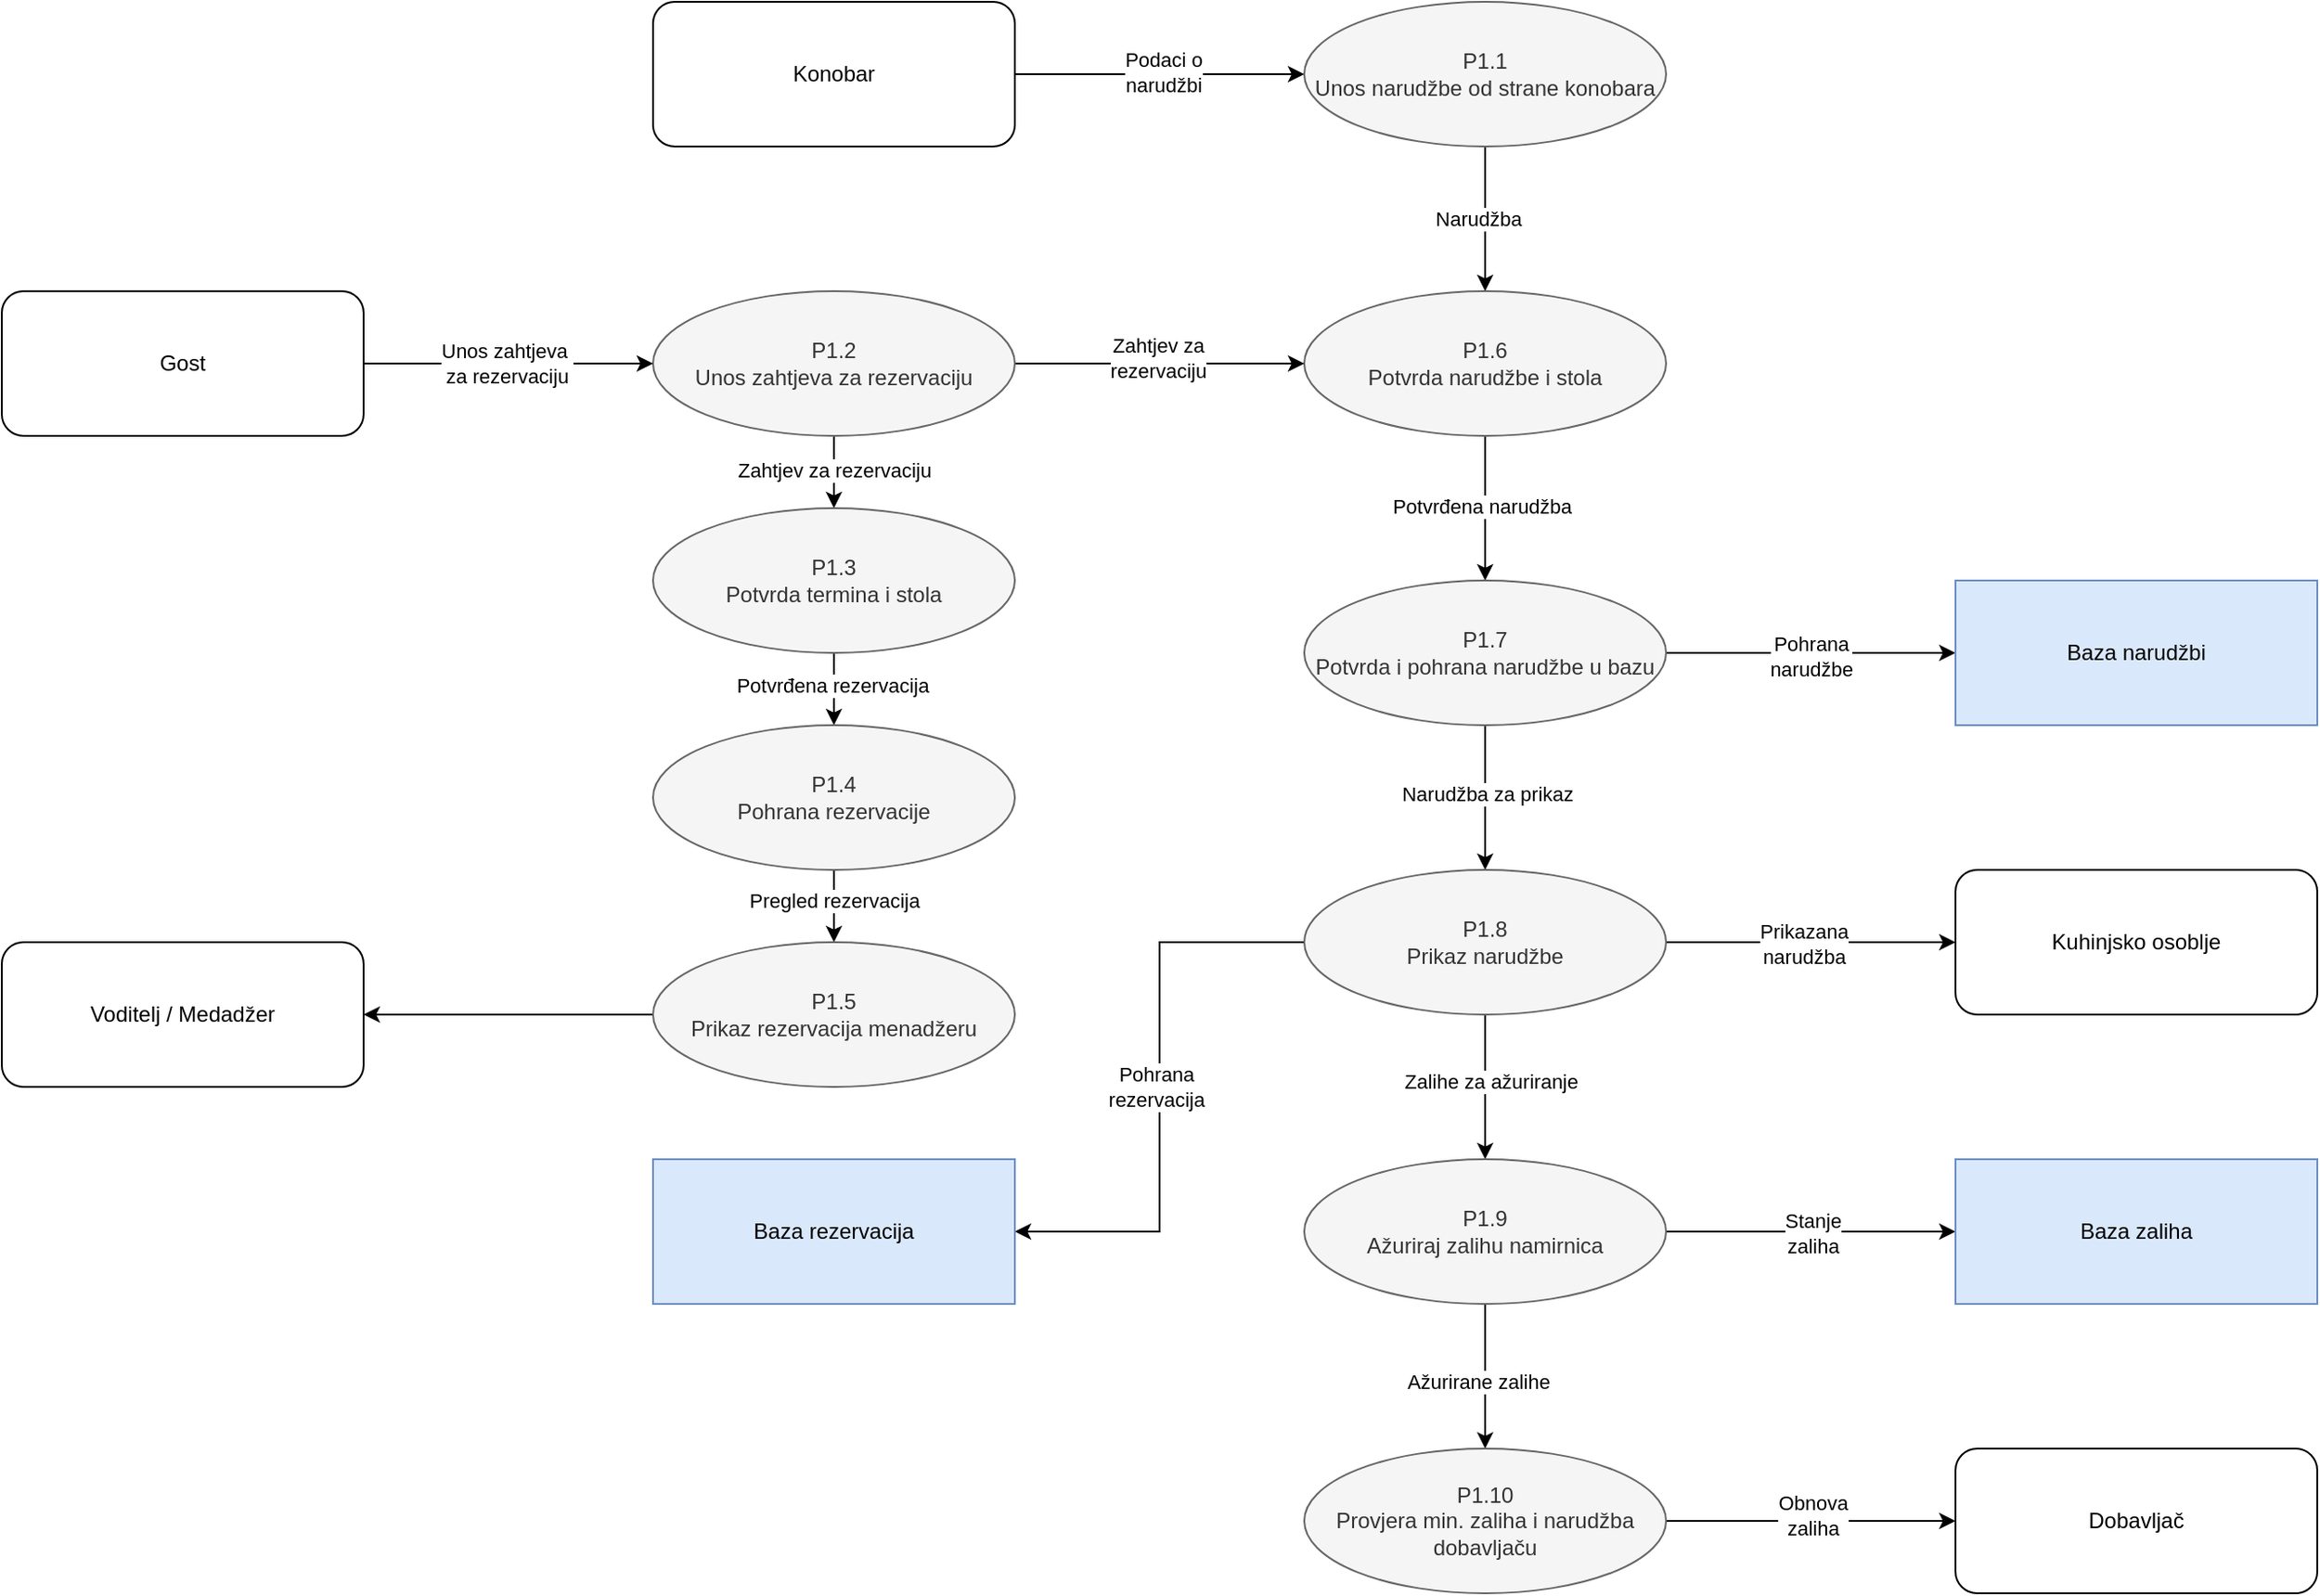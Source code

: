 <mxfile scale="1" border="100" version="26.1.3">
  <diagram id="nC_yKQw3iLFDjRkqa7Id" name="Page-1">
    <mxGraphModel dx="3688" dy="3298" grid="1" gridSize="10" guides="1" tooltips="1" connect="1" arrows="1" fold="1" page="1" pageScale="1" pageWidth="827" pageHeight="1169" math="0" shadow="0">
      <root>
        <mxCell id="0" />
        <mxCell id="1" parent="0" />
        <mxCell id="Us760SpIiOdYC9r5jWQe-1" style="edgeStyle=orthogonalEdgeStyle;rounded=0;orthogonalLoop=1;jettySize=auto;html=1;entryX=0;entryY=0.5;entryDx=0;entryDy=0;" edge="1" parent="1" source="Us760SpIiOdYC9r5jWQe-3" target="Us760SpIiOdYC9r5jWQe-6">
          <mxGeometry relative="1" as="geometry" />
        </mxCell>
        <mxCell id="Us760SpIiOdYC9r5jWQe-2" value="Podaci o&lt;div&gt;narudžbi&lt;/div&gt;" style="edgeLabel;html=1;align=center;verticalAlign=middle;resizable=0;points=[];" vertex="1" connectable="0" parent="Us760SpIiOdYC9r5jWQe-1">
          <mxGeometry x="0.025" y="1" relative="1" as="geometry">
            <mxPoint as="offset" />
          </mxGeometry>
        </mxCell>
        <mxCell id="Us760SpIiOdYC9r5jWQe-3" value="Konobar" style="rounded=1;whiteSpace=wrap;html=1;" vertex="1" parent="1">
          <mxGeometry x="-640" y="-640" width="200" height="80" as="geometry" />
        </mxCell>
        <mxCell id="Us760SpIiOdYC9r5jWQe-4" style="edgeStyle=orthogonalEdgeStyle;rounded=0;orthogonalLoop=1;jettySize=auto;html=1;" edge="1" parent="1" source="Us760SpIiOdYC9r5jWQe-6" target="Us760SpIiOdYC9r5jWQe-9">
          <mxGeometry relative="1" as="geometry" />
        </mxCell>
        <mxCell id="Us760SpIiOdYC9r5jWQe-5" value="Narudžba" style="edgeLabel;html=1;align=center;verticalAlign=middle;resizable=0;points=[];" vertex="1" connectable="0" parent="Us760SpIiOdYC9r5jWQe-4">
          <mxGeometry x="-0.012" y="-4" relative="1" as="geometry">
            <mxPoint as="offset" />
          </mxGeometry>
        </mxCell>
        <mxCell id="Us760SpIiOdYC9r5jWQe-6" value="P1.1&lt;div&gt;Unos narudžbe od strane konobara&lt;/div&gt;" style="ellipse;whiteSpace=wrap;html=1;fillColor=#f5f5f5;fontColor=#333333;strokeColor=#666666;" vertex="1" parent="1">
          <mxGeometry x="-280" y="-640" width="200" height="80" as="geometry" />
        </mxCell>
        <mxCell id="Us760SpIiOdYC9r5jWQe-7" style="edgeStyle=orthogonalEdgeStyle;rounded=0;orthogonalLoop=1;jettySize=auto;html=1;" edge="1" parent="1" source="Us760SpIiOdYC9r5jWQe-9" target="Us760SpIiOdYC9r5jWQe-14">
          <mxGeometry relative="1" as="geometry" />
        </mxCell>
        <mxCell id="Us760SpIiOdYC9r5jWQe-8" value="Potvrđena narudžba" style="edgeLabel;html=1;align=center;verticalAlign=middle;resizable=0;points=[];" vertex="1" connectable="0" parent="Us760SpIiOdYC9r5jWQe-7">
          <mxGeometry x="-0.036" y="-2" relative="1" as="geometry">
            <mxPoint as="offset" />
          </mxGeometry>
        </mxCell>
        <mxCell id="Us760SpIiOdYC9r5jWQe-9" value="P1.6&lt;div&gt;Potvrda narudžbe i stola&lt;/div&gt;" style="ellipse;whiteSpace=wrap;html=1;fillColor=#f5f5f5;fontColor=#333333;strokeColor=#666666;" vertex="1" parent="1">
          <mxGeometry x="-280" y="-480" width="200" height="80" as="geometry" />
        </mxCell>
        <mxCell id="Us760SpIiOdYC9r5jWQe-10" style="edgeStyle=orthogonalEdgeStyle;rounded=0;orthogonalLoop=1;jettySize=auto;html=1;entryX=0.5;entryY=0;entryDx=0;entryDy=0;" edge="1" parent="1" source="Us760SpIiOdYC9r5jWQe-14" target="Us760SpIiOdYC9r5jWQe-19">
          <mxGeometry relative="1" as="geometry" />
        </mxCell>
        <mxCell id="Us760SpIiOdYC9r5jWQe-11" value="Narudžba za prikaz" style="edgeLabel;html=1;align=center;verticalAlign=middle;resizable=0;points=[];" vertex="1" connectable="0" parent="Us760SpIiOdYC9r5jWQe-10">
          <mxGeometry x="-0.059" y="1" relative="1" as="geometry">
            <mxPoint as="offset" />
          </mxGeometry>
        </mxCell>
        <mxCell id="Us760SpIiOdYC9r5jWQe-12" style="edgeStyle=orthogonalEdgeStyle;rounded=0;orthogonalLoop=1;jettySize=auto;html=1;entryX=0;entryY=0.5;entryDx=0;entryDy=0;" edge="1" parent="1" source="Us760SpIiOdYC9r5jWQe-14" target="Us760SpIiOdYC9r5jWQe-26">
          <mxGeometry relative="1" as="geometry" />
        </mxCell>
        <mxCell id="Us760SpIiOdYC9r5jWQe-13" value="Pohrana&lt;div&gt;narudžbe&lt;/div&gt;" style="edgeLabel;html=1;align=center;verticalAlign=middle;resizable=0;points=[];" vertex="1" connectable="0" parent="Us760SpIiOdYC9r5jWQe-12">
          <mxGeometry x="0.001" y="-2" relative="1" as="geometry">
            <mxPoint as="offset" />
          </mxGeometry>
        </mxCell>
        <mxCell id="Us760SpIiOdYC9r5jWQe-14" value="P1.7&lt;div&gt;Potvrda i pohrana narudžbe u bazu&lt;/div&gt;" style="ellipse;whiteSpace=wrap;html=1;fillColor=#f5f5f5;fontColor=#333333;strokeColor=#666666;" vertex="1" parent="1">
          <mxGeometry x="-280" y="-320" width="200" height="80" as="geometry" />
        </mxCell>
        <mxCell id="Us760SpIiOdYC9r5jWQe-15" style="edgeStyle=orthogonalEdgeStyle;rounded=0;orthogonalLoop=1;jettySize=auto;html=1;" edge="1" parent="1" source="Us760SpIiOdYC9r5jWQe-19" target="Us760SpIiOdYC9r5jWQe-27">
          <mxGeometry relative="1" as="geometry" />
        </mxCell>
        <mxCell id="Us760SpIiOdYC9r5jWQe-16" value="Prikazana&lt;div&gt;narudžba&lt;/div&gt;" style="edgeLabel;html=1;align=center;verticalAlign=middle;resizable=0;points=[];" vertex="1" connectable="0" parent="Us760SpIiOdYC9r5jWQe-15">
          <mxGeometry x="-0.058" y="-1" relative="1" as="geometry">
            <mxPoint as="offset" />
          </mxGeometry>
        </mxCell>
        <mxCell id="Us760SpIiOdYC9r5jWQe-17" style="edgeStyle=orthogonalEdgeStyle;rounded=0;orthogonalLoop=1;jettySize=auto;html=1;" edge="1" parent="1" source="Us760SpIiOdYC9r5jWQe-19" target="Us760SpIiOdYC9r5jWQe-24">
          <mxGeometry relative="1" as="geometry" />
        </mxCell>
        <mxCell id="Us760SpIiOdYC9r5jWQe-18" value="Zalihe za ažuriranje" style="edgeLabel;html=1;align=center;verticalAlign=middle;resizable=0;points=[];" vertex="1" connectable="0" parent="Us760SpIiOdYC9r5jWQe-17">
          <mxGeometry x="-0.083" y="3" relative="1" as="geometry">
            <mxPoint as="offset" />
          </mxGeometry>
        </mxCell>
        <mxCell id="Us760SpIiOdYC9r5jWQe-48" style="edgeStyle=orthogonalEdgeStyle;rounded=0;orthogonalLoop=1;jettySize=auto;html=1;entryX=1;entryY=0.5;entryDx=0;entryDy=0;" edge="1" parent="1" source="Us760SpIiOdYC9r5jWQe-19" target="Us760SpIiOdYC9r5jWQe-47">
          <mxGeometry relative="1" as="geometry" />
        </mxCell>
        <mxCell id="Us760SpIiOdYC9r5jWQe-49" value="Pohrana&lt;div&gt;rezervacija&lt;/div&gt;" style="edgeLabel;html=1;align=center;verticalAlign=middle;resizable=0;points=[];" vertex="1" connectable="0" parent="Us760SpIiOdYC9r5jWQe-48">
          <mxGeometry y="-2" relative="1" as="geometry">
            <mxPoint as="offset" />
          </mxGeometry>
        </mxCell>
        <mxCell id="Us760SpIiOdYC9r5jWQe-19" value="P1.8&lt;div&gt;Prikaz narudžbe&lt;/div&gt;" style="ellipse;whiteSpace=wrap;html=1;fillColor=#f5f5f5;fontColor=#333333;strokeColor=#666666;" vertex="1" parent="1">
          <mxGeometry x="-280" y="-160" width="200" height="80" as="geometry" />
        </mxCell>
        <mxCell id="Us760SpIiOdYC9r5jWQe-20" style="edgeStyle=orthogonalEdgeStyle;rounded=0;orthogonalLoop=1;jettySize=auto;html=1;entryX=0;entryY=0.5;entryDx=0;entryDy=0;" edge="1" parent="1" source="Us760SpIiOdYC9r5jWQe-24" target="Us760SpIiOdYC9r5jWQe-28">
          <mxGeometry relative="1" as="geometry" />
        </mxCell>
        <mxCell id="Us760SpIiOdYC9r5jWQe-21" value="&lt;div&gt;Stanje&lt;/div&gt;&lt;div&gt;zaliha&lt;/div&gt;" style="edgeLabel;html=1;align=center;verticalAlign=middle;resizable=0;points=[];" vertex="1" connectable="0" parent="Us760SpIiOdYC9r5jWQe-20">
          <mxGeometry x="0.013" y="-1" relative="1" as="geometry">
            <mxPoint as="offset" />
          </mxGeometry>
        </mxCell>
        <mxCell id="Us760SpIiOdYC9r5jWQe-22" style="edgeStyle=orthogonalEdgeStyle;rounded=0;orthogonalLoop=1;jettySize=auto;html=1;entryX=0.5;entryY=0;entryDx=0;entryDy=0;" edge="1" parent="1" source="Us760SpIiOdYC9r5jWQe-24" target="Us760SpIiOdYC9r5jWQe-25">
          <mxGeometry relative="1" as="geometry" />
        </mxCell>
        <mxCell id="Us760SpIiOdYC9r5jWQe-23" value="Ažurirane zalihe" style="edgeLabel;html=1;align=center;verticalAlign=middle;resizable=0;points=[];" vertex="1" connectable="0" parent="Us760SpIiOdYC9r5jWQe-22">
          <mxGeometry x="0.059" y="-4" relative="1" as="geometry">
            <mxPoint as="offset" />
          </mxGeometry>
        </mxCell>
        <mxCell id="Us760SpIiOdYC9r5jWQe-24" value="P1.9&lt;div&gt;Ažuriraj zalihu namirnica&lt;/div&gt;" style="ellipse;whiteSpace=wrap;html=1;fillColor=#f5f5f5;fontColor=#333333;strokeColor=#666666;" vertex="1" parent="1">
          <mxGeometry x="-280" width="200" height="80" as="geometry" />
        </mxCell>
        <mxCell id="Us760SpIiOdYC9r5jWQe-51" style="edgeStyle=orthogonalEdgeStyle;rounded=0;orthogonalLoop=1;jettySize=auto;html=1;exitX=1;exitY=0.5;exitDx=0;exitDy=0;entryX=0;entryY=0.5;entryDx=0;entryDy=0;" edge="1" parent="1" source="Us760SpIiOdYC9r5jWQe-25" target="Us760SpIiOdYC9r5jWQe-50">
          <mxGeometry relative="1" as="geometry" />
        </mxCell>
        <mxCell id="Us760SpIiOdYC9r5jWQe-52" value="Obnova&lt;div&gt;zaliha&lt;/div&gt;" style="edgeLabel;html=1;align=center;verticalAlign=middle;resizable=0;points=[];" vertex="1" connectable="0" parent="Us760SpIiOdYC9r5jWQe-51">
          <mxGeometry x="0.013" y="2" relative="1" as="geometry">
            <mxPoint y="-1" as="offset" />
          </mxGeometry>
        </mxCell>
        <mxCell id="Us760SpIiOdYC9r5jWQe-25" value="P1.10&lt;div&gt;Provjera min. zaliha i narudžba dobavljaču&lt;/div&gt;" style="ellipse;whiteSpace=wrap;html=1;fillColor=#f5f5f5;fontColor=#333333;strokeColor=#666666;" vertex="1" parent="1">
          <mxGeometry x="-280" y="160" width="200" height="80" as="geometry" />
        </mxCell>
        <mxCell id="Us760SpIiOdYC9r5jWQe-26" value="Baza narudžbi" style="rounded=0;whiteSpace=wrap;html=1;fillColor=#dae8fc;strokeColor=#6c8ebf;" vertex="1" parent="1">
          <mxGeometry x="80" y="-320" width="200" height="80" as="geometry" />
        </mxCell>
        <mxCell id="Us760SpIiOdYC9r5jWQe-27" value="Kuhinjsko osoblje" style="rounded=1;whiteSpace=wrap;html=1;" vertex="1" parent="1">
          <mxGeometry x="80" y="-160" width="200" height="80" as="geometry" />
        </mxCell>
        <mxCell id="Us760SpIiOdYC9r5jWQe-28" value="Baza zaliha" style="rounded=0;whiteSpace=wrap;html=1;fillColor=#dae8fc;strokeColor=#6c8ebf;" vertex="1" parent="1">
          <mxGeometry x="80" width="200" height="80" as="geometry" />
        </mxCell>
        <mxCell id="Us760SpIiOdYC9r5jWQe-35" style="edgeStyle=orthogonalEdgeStyle;rounded=0;orthogonalLoop=1;jettySize=auto;html=1;" edge="1" parent="1" source="Us760SpIiOdYC9r5jWQe-31" target="Us760SpIiOdYC9r5jWQe-9">
          <mxGeometry relative="1" as="geometry" />
        </mxCell>
        <mxCell id="Us760SpIiOdYC9r5jWQe-36" value="Zahtjev za&lt;div&gt;rezervaciju&lt;/div&gt;" style="edgeLabel;html=1;align=center;verticalAlign=middle;resizable=0;points=[];" vertex="1" connectable="0" parent="Us760SpIiOdYC9r5jWQe-35">
          <mxGeometry x="-0.01" y="3" relative="1" as="geometry">
            <mxPoint as="offset" />
          </mxGeometry>
        </mxCell>
        <mxCell id="Us760SpIiOdYC9r5jWQe-42" style="edgeStyle=orthogonalEdgeStyle;rounded=0;orthogonalLoop=1;jettySize=auto;html=1;" edge="1" parent="1" source="Us760SpIiOdYC9r5jWQe-31" target="Us760SpIiOdYC9r5jWQe-37">
          <mxGeometry relative="1" as="geometry" />
        </mxCell>
        <mxCell id="Us760SpIiOdYC9r5jWQe-53" value="Zahtjev za rezervaciju" style="edgeLabel;html=1;align=center;verticalAlign=middle;resizable=0;points=[];" vertex="1" connectable="0" parent="Us760SpIiOdYC9r5jWQe-42">
          <mxGeometry x="-0.071" relative="1" as="geometry">
            <mxPoint as="offset" />
          </mxGeometry>
        </mxCell>
        <mxCell id="Us760SpIiOdYC9r5jWQe-31" value="P1.2&lt;br&gt;&lt;div&gt;Unos zahtjeva za rezervaciju&lt;/div&gt;" style="ellipse;whiteSpace=wrap;html=1;fillColor=#f5f5f5;fontColor=#333333;strokeColor=#666666;" vertex="1" parent="1">
          <mxGeometry x="-640" y="-480" width="200" height="80" as="geometry" />
        </mxCell>
        <mxCell id="Us760SpIiOdYC9r5jWQe-33" style="edgeStyle=orthogonalEdgeStyle;rounded=0;orthogonalLoop=1;jettySize=auto;html=1;entryX=0;entryY=0.5;entryDx=0;entryDy=0;" edge="1" parent="1" source="Us760SpIiOdYC9r5jWQe-32" target="Us760SpIiOdYC9r5jWQe-31">
          <mxGeometry relative="1" as="geometry" />
        </mxCell>
        <mxCell id="Us760SpIiOdYC9r5jWQe-34" value="Unos zahtjeva&amp;nbsp;&lt;div&gt;za rezervaciju&lt;/div&gt;" style="edgeLabel;html=1;align=center;verticalAlign=middle;resizable=0;points=[];" vertex="1" connectable="0" parent="Us760SpIiOdYC9r5jWQe-33">
          <mxGeometry x="-0.02" relative="1" as="geometry">
            <mxPoint as="offset" />
          </mxGeometry>
        </mxCell>
        <mxCell id="Us760SpIiOdYC9r5jWQe-32" value="Gost" style="rounded=1;whiteSpace=wrap;html=1;" vertex="1" parent="1">
          <mxGeometry x="-1000" y="-480" width="200" height="80" as="geometry" />
        </mxCell>
        <mxCell id="Us760SpIiOdYC9r5jWQe-43" style="edgeStyle=orthogonalEdgeStyle;rounded=0;orthogonalLoop=1;jettySize=auto;html=1;entryX=0.5;entryY=0;entryDx=0;entryDy=0;" edge="1" parent="1" source="Us760SpIiOdYC9r5jWQe-37" target="Us760SpIiOdYC9r5jWQe-38">
          <mxGeometry relative="1" as="geometry" />
        </mxCell>
        <mxCell id="Us760SpIiOdYC9r5jWQe-54" value="Potvrđena rezervacija" style="edgeLabel;html=1;align=center;verticalAlign=middle;resizable=0;points=[];" vertex="1" connectable="0" parent="Us760SpIiOdYC9r5jWQe-43">
          <mxGeometry x="-0.124" y="-1" relative="1" as="geometry">
            <mxPoint as="offset" />
          </mxGeometry>
        </mxCell>
        <mxCell id="Us760SpIiOdYC9r5jWQe-37" value="P1.3&lt;br&gt;&lt;div&gt;Potvrda termina i stola&lt;/div&gt;" style="ellipse;whiteSpace=wrap;html=1;fillColor=#f5f5f5;fontColor=#333333;strokeColor=#666666;" vertex="1" parent="1">
          <mxGeometry x="-640" y="-360" width="200" height="80" as="geometry" />
        </mxCell>
        <mxCell id="Us760SpIiOdYC9r5jWQe-40" style="edgeStyle=orthogonalEdgeStyle;rounded=0;orthogonalLoop=1;jettySize=auto;html=1;" edge="1" parent="1" source="Us760SpIiOdYC9r5jWQe-38" target="Us760SpIiOdYC9r5jWQe-39">
          <mxGeometry relative="1" as="geometry" />
        </mxCell>
        <mxCell id="Us760SpIiOdYC9r5jWQe-41" value="Pregled rezervacija" style="edgeLabel;html=1;align=center;verticalAlign=middle;resizable=0;points=[];" vertex="1" connectable="0" parent="Us760SpIiOdYC9r5jWQe-40">
          <mxGeometry x="-0.17" relative="1" as="geometry">
            <mxPoint as="offset" />
          </mxGeometry>
        </mxCell>
        <mxCell id="Us760SpIiOdYC9r5jWQe-38" value="P1.4&lt;br&gt;&lt;div&gt;Pohrana rezervacije&lt;/div&gt;" style="ellipse;whiteSpace=wrap;html=1;fillColor=#f5f5f5;fontColor=#333333;strokeColor=#666666;" vertex="1" parent="1">
          <mxGeometry x="-640" y="-240" width="200" height="80" as="geometry" />
        </mxCell>
        <mxCell id="Us760SpIiOdYC9r5jWQe-45" style="edgeStyle=orthogonalEdgeStyle;rounded=0;orthogonalLoop=1;jettySize=auto;html=1;entryX=1;entryY=0.5;entryDx=0;entryDy=0;" edge="1" parent="1" source="Us760SpIiOdYC9r5jWQe-39" target="Us760SpIiOdYC9r5jWQe-44">
          <mxGeometry relative="1" as="geometry" />
        </mxCell>
        <mxCell id="Us760SpIiOdYC9r5jWQe-39" value="P1.5&lt;div&gt;&lt;div&gt;Prikaz rezervacija menadžeru&lt;/div&gt;&lt;/div&gt;" style="ellipse;whiteSpace=wrap;html=1;fillColor=#f5f5f5;fontColor=#333333;strokeColor=#666666;" vertex="1" parent="1">
          <mxGeometry x="-640" y="-120" width="200" height="80" as="geometry" />
        </mxCell>
        <mxCell id="Us760SpIiOdYC9r5jWQe-44" value="Voditelj / Medadžer" style="rounded=1;whiteSpace=wrap;html=1;" vertex="1" parent="1">
          <mxGeometry x="-1000" y="-120" width="200" height="80" as="geometry" />
        </mxCell>
        <mxCell id="Us760SpIiOdYC9r5jWQe-47" value="Baza rezervacija" style="rounded=0;whiteSpace=wrap;html=1;fillColor=#dae8fc;strokeColor=#6c8ebf;" vertex="1" parent="1">
          <mxGeometry x="-640" width="200" height="80" as="geometry" />
        </mxCell>
        <mxCell id="Us760SpIiOdYC9r5jWQe-50" value="Dobavljač" style="rounded=1;whiteSpace=wrap;html=1;" vertex="1" parent="1">
          <mxGeometry x="80" y="160" width="200" height="80" as="geometry" />
        </mxCell>
      </root>
    </mxGraphModel>
  </diagram>
</mxfile>
